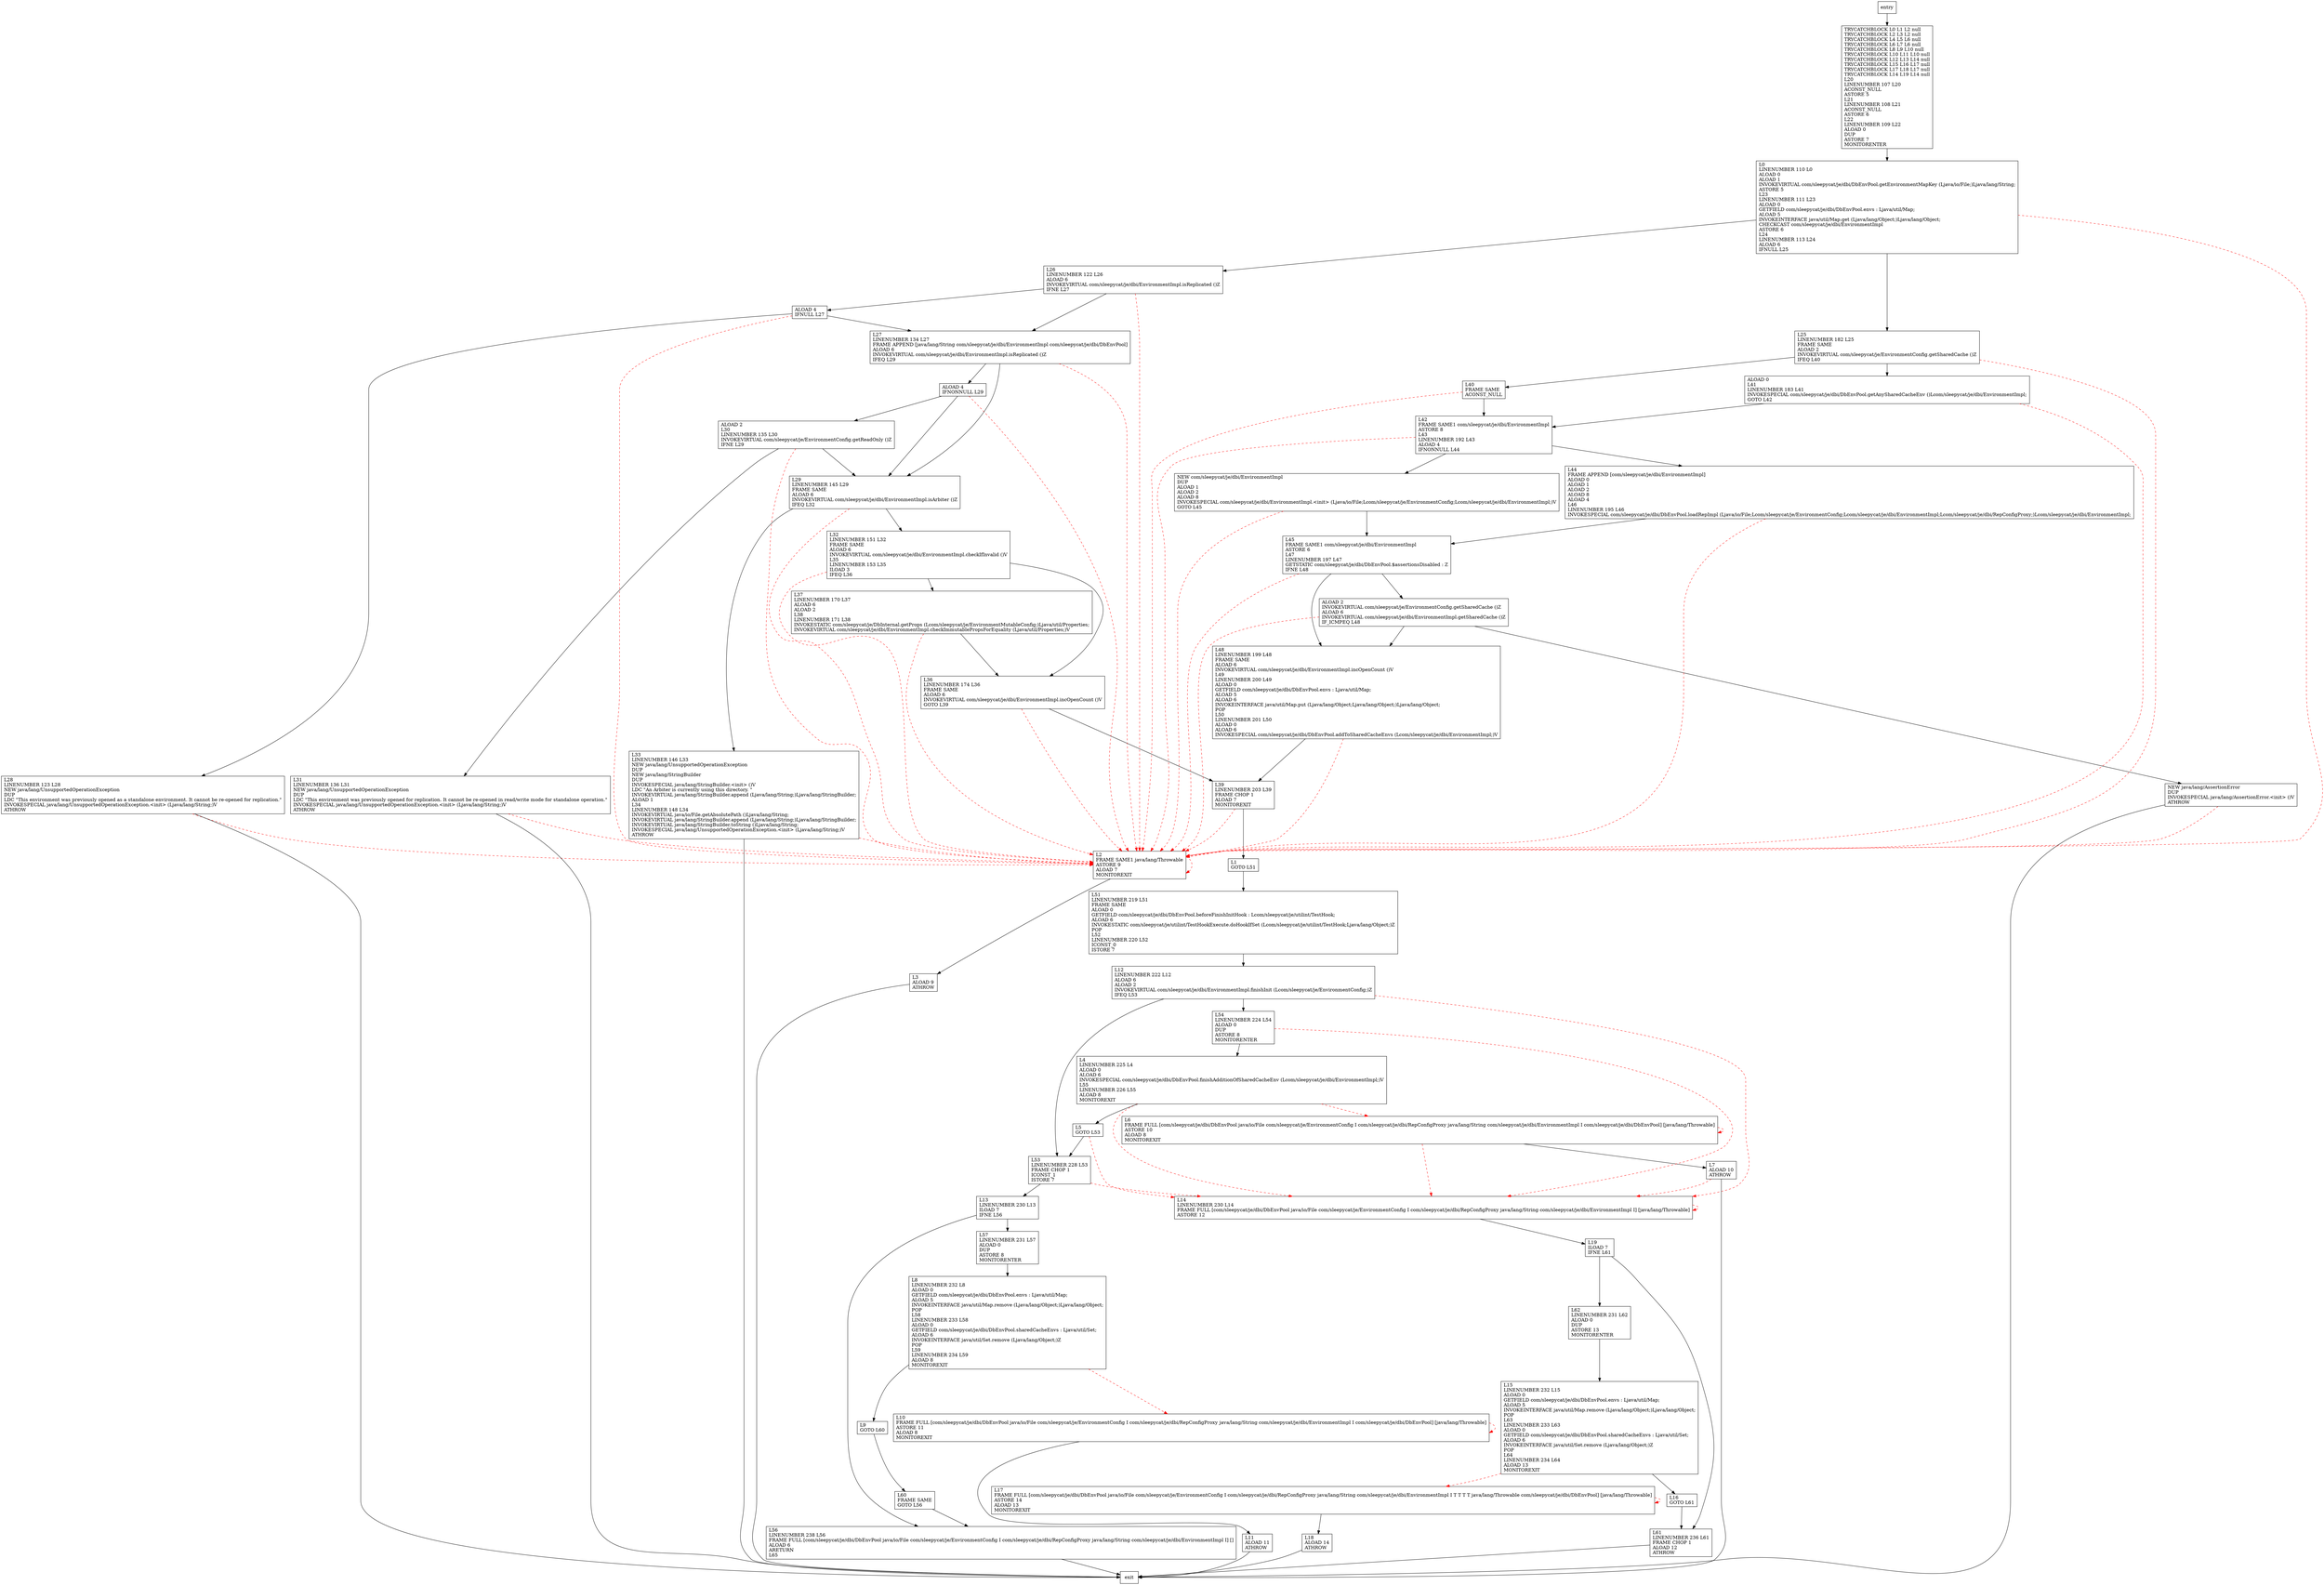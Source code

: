 digraph getEnvironment {
node [shape=record];
912846641 [label="L53\lLINENUMBER 228 L53\lFRAME CHOP 1\lICONST_1\lISTORE 7\l"];
1757548393 [label="L8\lLINENUMBER 232 L8\lALOAD 0\lGETFIELD com/sleepycat/je/dbi/DbEnvPool.envs : Ljava/util/Map;\lALOAD 5\lINVOKEINTERFACE java/util/Map.remove (Ljava/lang/Object;)Ljava/lang/Object;\lPOP\lL58\lLINENUMBER 233 L58\lALOAD 0\lGETFIELD com/sleepycat/je/dbi/DbEnvPool.sharedCacheEnvs : Ljava/util/Set;\lALOAD 6\lINVOKEINTERFACE java/util/Set.remove (Ljava/lang/Object;)Z\lPOP\lL59\lLINENUMBER 234 L59\lALOAD 8\lMONITOREXIT\l"];
532798313 [label="L28\lLINENUMBER 123 L28\lNEW java/lang/UnsupportedOperationException\lDUP\lLDC \"This environment was previously opened as a standalone environment. It cannot be re-opened for replication.\"\lINVOKESPECIAL java/lang/UnsupportedOperationException.\<init\> (Ljava/lang/String;)V\lATHROW\l"];
1159750581 [label="L56\lLINENUMBER 238 L56\lFRAME FULL [com/sleepycat/je/dbi/DbEnvPool java/io/File com/sleepycat/je/EnvironmentConfig I com/sleepycat/je/dbi/RepConfigProxy java/lang/String com/sleepycat/je/dbi/EnvironmentImpl I] []\lALOAD 6\lARETURN\lL65\l"];
1356154036 [label="L31\lLINENUMBER 136 L31\lNEW java/lang/UnsupportedOperationException\lDUP\lLDC \"This environment was previously opened for replication. It cannot be re-opened in read/write mode for standalone operation.\"\lINVOKESPECIAL java/lang/UnsupportedOperationException.\<init\> (Ljava/lang/String;)V\lATHROW\l"];
85135346 [label="L39\lLINENUMBER 203 L39\lFRAME CHOP 1\lALOAD 7\lMONITOREXIT\l"];
1504184102 [label="L60\lFRAME SAME\lGOTO L56\l"];
1620007471 [label="L36\lLINENUMBER 174 L36\lFRAME SAME\lALOAD 6\lINVOKEVIRTUAL com/sleepycat/je/dbi/EnvironmentImpl.incOpenCount ()V\lGOTO L39\l"];
768028629 [label="L16\lGOTO L61\l"];
31216144 [label="L29\lLINENUMBER 145 L29\lFRAME SAME\lALOAD 6\lINVOKEVIRTUAL com/sleepycat/je/dbi/EnvironmentImpl.isArbiter ()Z\lIFEQ L32\l"];
1647697383 [label="ALOAD 4\lIFNULL L27\l"];
1525366696 [label="L4\lLINENUMBER 225 L4\lALOAD 0\lALOAD 6\lINVOKESPECIAL com/sleepycat/je/dbi/DbEnvPool.finishAdditionOfSharedCacheEnv (Lcom/sleepycat/je/dbi/EnvironmentImpl;)V\lL55\lLINENUMBER 226 L55\lALOAD 8\lMONITOREXIT\l"];
241778546 [label="L6\lFRAME FULL [com/sleepycat/je/dbi/DbEnvPool java/io/File com/sleepycat/je/EnvironmentConfig I com/sleepycat/je/dbi/RepConfigProxy java/lang/String com/sleepycat/je/dbi/EnvironmentImpl I com/sleepycat/je/dbi/DbEnvPool] [java/lang/Throwable]\lASTORE 10\lALOAD 8\lMONITOREXIT\l"];
1652340145 [label="L1\lGOTO L51\l"];
72275534 [label="L54\lLINENUMBER 224 L54\lALOAD 0\lDUP\lASTORE 8\lMONITORENTER\l"];
344832306 [label="L13\lLINENUMBER 230 L13\lILOAD 7\lIFNE L56\l"];
1761199154 [label="L18\lALOAD 14\lATHROW\l"];
610805349 [label="L3\lALOAD 9\lATHROW\l"];
768065551 [label="L33\lLINENUMBER 146 L33\lNEW java/lang/UnsupportedOperationException\lDUP\lNEW java/lang/StringBuilder\lDUP\lINVOKESPECIAL java/lang/StringBuilder.\<init\> ()V\lLDC \"An Arbiter is currently using this directory. \"\lINVOKEVIRTUAL java/lang/StringBuilder.append (Ljava/lang/String;)Ljava/lang/StringBuilder;\lALOAD 1\lL34\lLINENUMBER 148 L34\lINVOKEVIRTUAL java/io/File.getAbsolutePath ()Ljava/lang/String;\lINVOKEVIRTUAL java/lang/StringBuilder.append (Ljava/lang/String;)Ljava/lang/StringBuilder;\lINVOKEVIRTUAL java/lang/StringBuilder.toString ()Ljava/lang/String;\lINVOKESPECIAL java/lang/UnsupportedOperationException.\<init\> (Ljava/lang/String;)V\lATHROW\l"];
373780711 [label="ALOAD 0\lL41\lLINENUMBER 183 L41\lINVOKESPECIAL com/sleepycat/je/dbi/DbEnvPool.getAnySharedCacheEnv ()Lcom/sleepycat/je/dbi/EnvironmentImpl;\lGOTO L42\l"];
475679396 [label="L10\lFRAME FULL [com/sleepycat/je/dbi/DbEnvPool java/io/File com/sleepycat/je/EnvironmentConfig I com/sleepycat/je/dbi/RepConfigProxy java/lang/String com/sleepycat/je/dbi/EnvironmentImpl I com/sleepycat/je/dbi/DbEnvPool] [java/lang/Throwable]\lASTORE 11\lALOAD 8\lMONITOREXIT\l"];
1949364600 [label="NEW java/lang/AssertionError\lDUP\lINVOKESPECIAL java/lang/AssertionError.\<init\> ()V\lATHROW\l"];
1425692534 [label="L17\lFRAME FULL [com/sleepycat/je/dbi/DbEnvPool java/io/File com/sleepycat/je/EnvironmentConfig I com/sleepycat/je/dbi/RepConfigProxy java/lang/String com/sleepycat/je/dbi/EnvironmentImpl I T T T T java/lang/Throwable com/sleepycat/je/dbi/DbEnvPool] [java/lang/Throwable]\lASTORE 14\lALOAD 13\lMONITOREXIT\l"];
1012913003 [label="L42\lFRAME SAME1 com/sleepycat/je/dbi/EnvironmentImpl\lASTORE 8\lL43\lLINENUMBER 192 L43\lALOAD 4\lIFNONNULL L44\l"];
1957907312 [label="L51\lLINENUMBER 219 L51\lFRAME SAME\lALOAD 0\lGETFIELD com/sleepycat/je/dbi/DbEnvPool.beforeFinishInitHook : Lcom/sleepycat/je/utilint/TestHook;\lALOAD 6\lINVOKESTATIC com/sleepycat/je/utilint/TestHookExecute.doHookIfSet (Lcom/sleepycat/je/utilint/TestHook;Ljava/lang/Object;)Z\lPOP\lL52\lLINENUMBER 220 L52\lICONST_0\lISTORE 7\l"];
885157006 [label="L12\lLINENUMBER 222 L12\lALOAD 6\lALOAD 2\lINVOKEVIRTUAL com/sleepycat/je/dbi/EnvironmentImpl.finishInit (Lcom/sleepycat/je/EnvironmentConfig;)Z\lIFEQ L53\l"];
180786207 [label="L15\lLINENUMBER 232 L15\lALOAD 0\lGETFIELD com/sleepycat/je/dbi/DbEnvPool.envs : Ljava/util/Map;\lALOAD 5\lINVOKEINTERFACE java/util/Map.remove (Ljava/lang/Object;)Ljava/lang/Object;\lPOP\lL63\lLINENUMBER 233 L63\lALOAD 0\lGETFIELD com/sleepycat/je/dbi/DbEnvPool.sharedCacheEnvs : Ljava/util/Set;\lALOAD 6\lINVOKEINTERFACE java/util/Set.remove (Ljava/lang/Object;)Z\lPOP\lL64\lLINENUMBER 234 L64\lALOAD 13\lMONITOREXIT\l"];
1848871202 [label="L61\lLINENUMBER 236 L61\lFRAME CHOP 1\lALOAD 12\lATHROW\l"];
1154177304 [label="L25\lLINENUMBER 182 L25\lFRAME SAME\lALOAD 2\lINVOKEVIRTUAL com/sleepycat/je/EnvironmentConfig.getSharedCache ()Z\lIFEQ L40\l"];
872071276 [label="L32\lLINENUMBER 151 L32\lFRAME SAME\lALOAD 6\lINVOKEVIRTUAL com/sleepycat/je/dbi/EnvironmentImpl.checkIfInvalid ()V\lL35\lLINENUMBER 153 L35\lILOAD 3\lIFEQ L36\l"];
1116534744 [label="L26\lLINENUMBER 122 L26\lALOAD 6\lINVOKEVIRTUAL com/sleepycat/je/dbi/EnvironmentImpl.isReplicated ()Z\lIFNE L27\l"];
1305115945 [label="ALOAD 4\lIFNONNULL L29\l"];
905490102 [label="ALOAD 2\lINVOKEVIRTUAL com/sleepycat/je/EnvironmentConfig.getSharedCache ()Z\lALOAD 6\lINVOKEVIRTUAL com/sleepycat/je/dbi/EnvironmentImpl.getSharedCache ()Z\lIF_ICMPEQ L48\l"];
421090247 [label="L2\lFRAME SAME1 java/lang/Throwable\lASTORE 9\lALOAD 7\lMONITOREXIT\l"];
494690336 [label="L0\lLINENUMBER 110 L0\lALOAD 0\lALOAD 1\lINVOKEVIRTUAL com/sleepycat/je/dbi/DbEnvPool.getEnvironmentMapKey (Ljava/io/File;)Ljava/lang/String;\lASTORE 5\lL23\lLINENUMBER 111 L23\lALOAD 0\lGETFIELD com/sleepycat/je/dbi/DbEnvPool.envs : Ljava/util/Map;\lALOAD 5\lINVOKEINTERFACE java/util/Map.get (Ljava/lang/Object;)Ljava/lang/Object;\lCHECKCAST com/sleepycat/je/dbi/EnvironmentImpl\lASTORE 6\lL24\lLINENUMBER 113 L24\lALOAD 6\lIFNULL L25\l"];
1283693360 [label="L11\lALOAD 11\lATHROW\l"];
1096729957 [label="ALOAD 2\lL30\lLINENUMBER 135 L30\lINVOKEVIRTUAL com/sleepycat/je/EnvironmentConfig.getReadOnly ()Z\lIFNE L29\l"];
1523375725 [label="L14\lLINENUMBER 230 L14\lFRAME FULL [com/sleepycat/je/dbi/DbEnvPool java/io/File com/sleepycat/je/EnvironmentConfig I com/sleepycat/je/dbi/RepConfigProxy java/lang/String com/sleepycat/je/dbi/EnvironmentImpl I] [java/lang/Throwable]\lASTORE 12\l"];
1536125960 [label="L9\lGOTO L60\l"];
639351717 [label="L40\lFRAME SAME\lACONST_NULL\l"];
1564330105 [label="L5\lGOTO L53\l"];
2004811705 [label="L45\lFRAME SAME1 com/sleepycat/je/dbi/EnvironmentImpl\lASTORE 6\lL47\lLINENUMBER 197 L47\lGETSTATIC com/sleepycat/je/dbi/DbEnvPool.$assertionsDisabled : Z\lIFNE L48\l"];
723933354 [label="L57\lLINENUMBER 231 L57\lALOAD 0\lDUP\lASTORE 8\lMONITORENTER\l"];
214154007 [label="L44\lFRAME APPEND [com/sleepycat/je/dbi/EnvironmentImpl]\lALOAD 0\lALOAD 1\lALOAD 2\lALOAD 8\lALOAD 4\lL46\lLINENUMBER 195 L46\lINVOKESPECIAL com/sleepycat/je/dbi/DbEnvPool.loadRepImpl (Ljava/io/File;Lcom/sleepycat/je/EnvironmentConfig;Lcom/sleepycat/je/dbi/EnvironmentImpl;Lcom/sleepycat/je/dbi/RepConfigProxy;)Lcom/sleepycat/je/dbi/EnvironmentImpl;\l"];
684227141 [label="L62\lLINENUMBER 231 L62\lALOAD 0\lDUP\lASTORE 13\lMONITORENTER\l"];
436555071 [label="L37\lLINENUMBER 170 L37\lALOAD 6\lALOAD 2\lL38\lLINENUMBER 171 L38\lINVOKESTATIC com/sleepycat/je/DbInternal.getProps (Lcom/sleepycat/je/EnvironmentMutableConfig;)Ljava/util/Properties;\lINVOKEVIRTUAL com/sleepycat/je/dbi/EnvironmentImpl.checkImmutablePropsForEquality (Ljava/util/Properties;)V\l"];
1706751451 [label="L48\lLINENUMBER 199 L48\lFRAME SAME\lALOAD 6\lINVOKEVIRTUAL com/sleepycat/je/dbi/EnvironmentImpl.incOpenCount ()V\lL49\lLINENUMBER 200 L49\lALOAD 0\lGETFIELD com/sleepycat/je/dbi/DbEnvPool.envs : Ljava/util/Map;\lALOAD 5\lALOAD 6\lINVOKEINTERFACE java/util/Map.put (Ljava/lang/Object;Ljava/lang/Object;)Ljava/lang/Object;\lPOP\lL50\lLINENUMBER 201 L50\lALOAD 0\lALOAD 6\lINVOKESPECIAL com/sleepycat/je/dbi/DbEnvPool.addToSharedCacheEnvs (Lcom/sleepycat/je/dbi/EnvironmentImpl;)V\l"];
565065613 [label="NEW com/sleepycat/je/dbi/EnvironmentImpl\lDUP\lALOAD 1\lALOAD 2\lALOAD 8\lINVOKESPECIAL com/sleepycat/je/dbi/EnvironmentImpl.\<init\> (Ljava/io/File;Lcom/sleepycat/je/EnvironmentConfig;Lcom/sleepycat/je/dbi/EnvironmentImpl;)V\lGOTO L45\l"];
1918493371 [label="TRYCATCHBLOCK L0 L1 L2 null\lTRYCATCHBLOCK L2 L3 L2 null\lTRYCATCHBLOCK L4 L5 L6 null\lTRYCATCHBLOCK L6 L7 L6 null\lTRYCATCHBLOCK L8 L9 L10 null\lTRYCATCHBLOCK L10 L11 L10 null\lTRYCATCHBLOCK L12 L13 L14 null\lTRYCATCHBLOCK L15 L16 L17 null\lTRYCATCHBLOCK L17 L18 L17 null\lTRYCATCHBLOCK L14 L19 L14 null\lL20\lLINENUMBER 107 L20\lACONST_NULL\lASTORE 5\lL21\lLINENUMBER 108 L21\lACONST_NULL\lASTORE 6\lL22\lLINENUMBER 109 L22\lALOAD 0\lDUP\lASTORE 7\lMONITORENTER\l"];
1800891348 [label="L7\lALOAD 10\lATHROW\l"];
1453445982 [label="L19\lILOAD 7\lIFNE L61\l"];
987154908 [label="L27\lLINENUMBER 134 L27\lFRAME APPEND [java/lang/String com/sleepycat/je/dbi/EnvironmentImpl com/sleepycat/je/dbi/DbEnvPool]\lALOAD 6\lINVOKEVIRTUAL com/sleepycat/je/dbi/EnvironmentImpl.isReplicated ()Z\lIFEQ L29\l"];
entry;
exit;
912846641 -> 1523375725 [style=dashed, color=red]
912846641 -> 344832306
1757548393 -> 475679396 [style=dashed, color=red]
1757548393 -> 1536125960
532798313 -> exit
532798313 -> 421090247 [style=dashed, color=red]
1159750581 -> exit
1356154036 -> exit
1356154036 -> 421090247 [style=dashed, color=red]
85135346 -> 421090247 [style=dashed, color=red]
85135346 -> 1652340145
1504184102 -> 1159750581
1620007471 -> 421090247 [style=dashed, color=red]
1620007471 -> 85135346
768028629 -> 1848871202
31216144 -> 768065551
31216144 -> 421090247 [style=dashed, color=red]
31216144 -> 872071276
1647697383 -> 421090247 [style=dashed, color=red]
1647697383 -> 532798313
1647697383 -> 987154908
1525366696 -> 1564330105
1525366696 -> 1523375725 [style=dashed, color=red]
1525366696 -> 241778546 [style=dashed, color=red]
241778546 -> 1523375725 [style=dashed, color=red]
241778546 -> 241778546 [style=dashed, color=red]
241778546 -> 1800891348
1652340145 -> 1957907312
72275534 -> 1523375725 [style=dashed, color=red]
72275534 -> 1525366696
344832306 -> 1159750581
344832306 -> 723933354
1761199154 -> exit
610805349 -> exit
entry -> 1918493371
768065551 -> exit
768065551 -> 421090247 [style=dashed, color=red]
373780711 -> 421090247 [style=dashed, color=red]
373780711 -> 1012913003
475679396 -> 475679396 [style=dashed, color=red]
475679396 -> 1283693360
1949364600 -> exit
1949364600 -> 421090247 [style=dashed, color=red]
1425692534 -> 1425692534 [style=dashed, color=red]
1425692534 -> 1761199154
1012913003 -> 565065613
1012913003 -> 421090247 [style=dashed, color=red]
1012913003 -> 214154007
1957907312 -> 885157006
885157006 -> 912846641
885157006 -> 1523375725 [style=dashed, color=red]
885157006 -> 72275534
180786207 -> 768028629
180786207 -> 1425692534 [style=dashed, color=red]
1848871202 -> exit
1154177304 -> 373780711
1154177304 -> 421090247 [style=dashed, color=red]
1154177304 -> 639351717
872071276 -> 1620007471
872071276 -> 421090247 [style=dashed, color=red]
872071276 -> 436555071
1116534744 -> 421090247 [style=dashed, color=red]
1116534744 -> 1647697383
1116534744 -> 987154908
1305115945 -> 31216144
1305115945 -> 421090247 [style=dashed, color=red]
1305115945 -> 1096729957
905490102 -> 421090247 [style=dashed, color=red]
905490102 -> 1949364600
905490102 -> 1706751451
421090247 -> 610805349
421090247 -> 421090247 [style=dashed, color=red]
494690336 -> 421090247 [style=dashed, color=red]
494690336 -> 1154177304
494690336 -> 1116534744
1283693360 -> exit
1096729957 -> 31216144
1096729957 -> 421090247 [style=dashed, color=red]
1096729957 -> 1356154036
1523375725 -> 1523375725 [style=dashed, color=red]
1523375725 -> 1453445982
1536125960 -> 1504184102
639351717 -> 421090247 [style=dashed, color=red]
639351717 -> 1012913003
1564330105 -> 912846641
1564330105 -> 1523375725 [style=dashed, color=red]
2004811705 -> 905490102
2004811705 -> 421090247 [style=dashed, color=red]
2004811705 -> 1706751451
723933354 -> 1757548393
214154007 -> 2004811705
214154007 -> 421090247 [style=dashed, color=red]
684227141 -> 180786207
436555071 -> 1620007471
436555071 -> 421090247 [style=dashed, color=red]
1706751451 -> 421090247 [style=dashed, color=red]
1706751451 -> 85135346
565065613 -> 2004811705
565065613 -> 421090247 [style=dashed, color=red]
1918493371 -> 494690336
1800891348 -> exit
1800891348 -> 1523375725 [style=dashed, color=red]
1453445982 -> 1848871202
1453445982 -> 684227141
987154908 -> 1305115945
987154908 -> 31216144
987154908 -> 421090247 [style=dashed, color=red]
}
